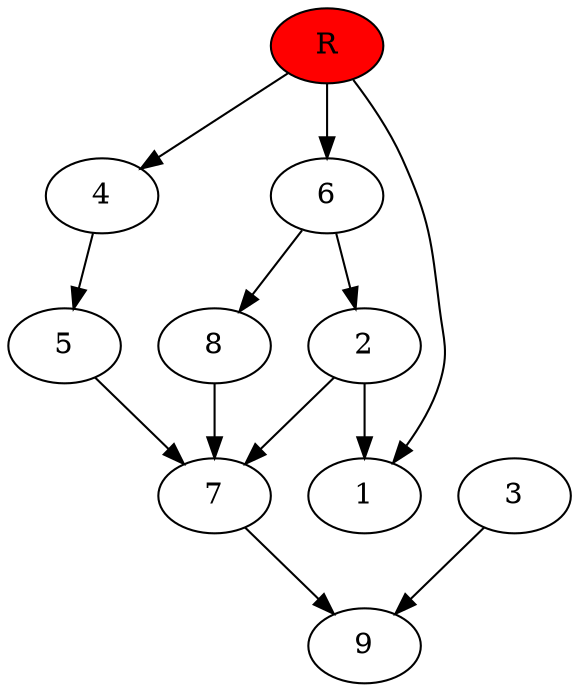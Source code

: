 digraph prb29232 {
	1
	2
	3
	4
	5
	6
	7
	8
	R [fillcolor="#ff0000" style=filled]
	2 -> 1
	2 -> 7
	3 -> 9
	4 -> 5
	5 -> 7
	6 -> 2
	6 -> 8
	7 -> 9
	8 -> 7
	R -> 1
	R -> 4
	R -> 6
}
